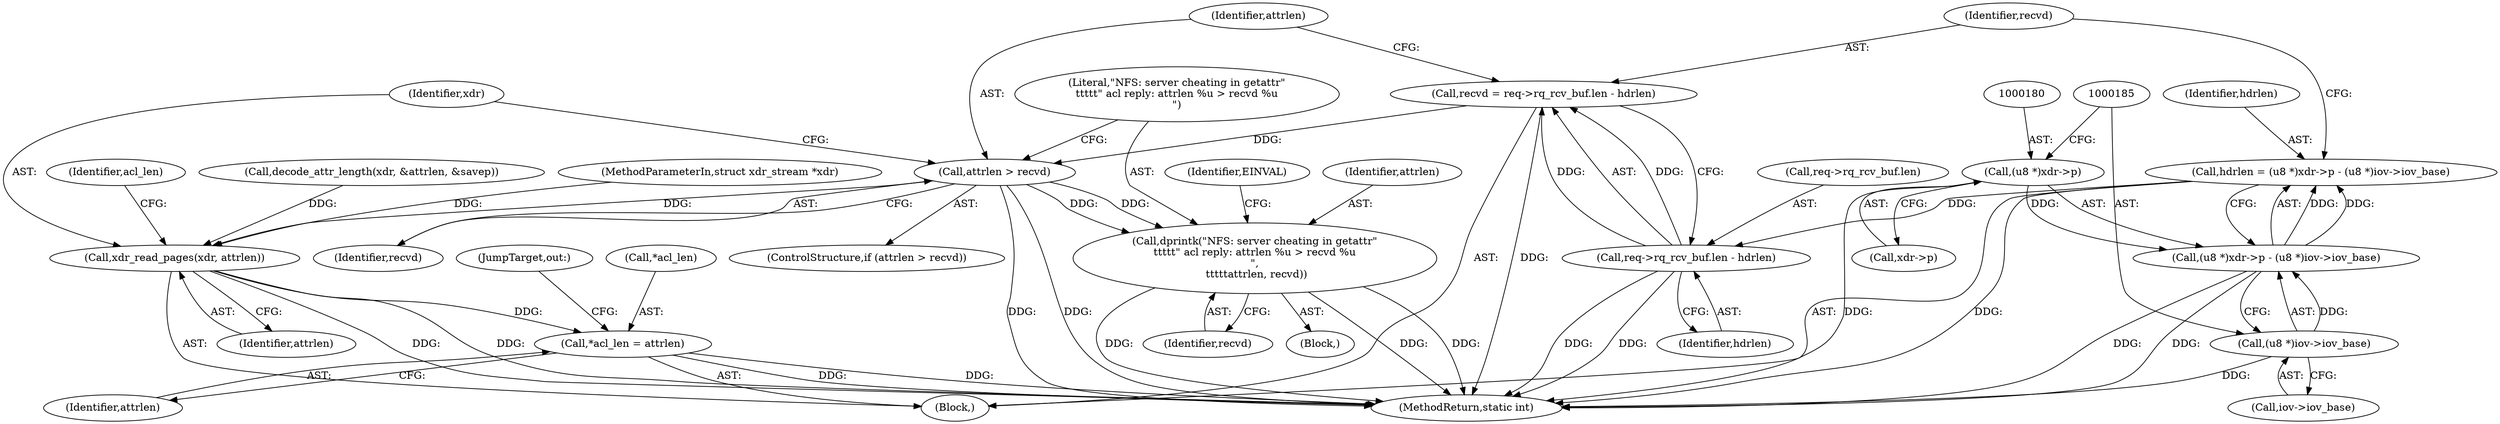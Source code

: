 digraph "1_linux_bf118a342f10dafe44b14451a1392c3254629a1f_2@API" {
"1000189" [label="(Call,recvd = req->rq_rcv_buf.len - hdrlen)"];
"1000191" [label="(Call,req->rq_rcv_buf.len - hdrlen)"];
"1000176" [label="(Call,hdrlen = (u8 *)xdr->p - (u8 *)iov->iov_base)"];
"1000178" [label="(Call,(u8 *)xdr->p - (u8 *)iov->iov_base)"];
"1000179" [label="(Call,(u8 *)xdr->p)"];
"1000184" [label="(Call,(u8 *)iov->iov_base)"];
"1000199" [label="(Call,attrlen > recvd)"];
"1000203" [label="(Call,dprintk(\"NFS: server cheating in getattr\"\n\t\t\t\t\t\" acl reply: attrlen %u > recvd %u\n\",\n \t\t\t\t\tattrlen, recvd))"];
"1000210" [label="(Call,xdr_read_pages(xdr, attrlen))"];
"1000213" [label="(Call,*acl_len = attrlen)"];
"1000177" [label="(Identifier,hdrlen)"];
"1000181" [label="(Call,xdr->p)"];
"1000102" [label="(MethodParameterIn,struct xdr_stream *xdr)"];
"1000203" [label="(Call,dprintk(\"NFS: server cheating in getattr\"\n\t\t\t\t\t\" acl reply: attrlen %u > recvd %u\n\",\n \t\t\t\t\tattrlen, recvd))"];
"1000190" [label="(Identifier,recvd)"];
"1000216" [label="(Identifier,attrlen)"];
"1000192" [label="(Call,req->rq_rcv_buf.len)"];
"1000213" [label="(Call,*acl_len = attrlen)"];
"1000189" [label="(Call,recvd = req->rq_rcv_buf.len - hdrlen)"];
"1000179" [label="(Call,(u8 *)xdr->p)"];
"1000215" [label="(Identifier,acl_len)"];
"1000202" [label="(Block,)"];
"1000212" [label="(Identifier,attrlen)"];
"1000204" [label="(Literal,\"NFS: server cheating in getattr\"\n\t\t\t\t\t\" acl reply: attrlen %u > recvd %u\n\")"];
"1000146" [label="(Call,decode_attr_length(xdr, &attrlen, &savep))"];
"1000210" [label="(Call,xdr_read_pages(xdr, attrlen))"];
"1000176" [label="(Call,hdrlen = (u8 *)xdr->p - (u8 *)iov->iov_base)"];
"1000201" [label="(Identifier,recvd)"];
"1000197" [label="(Identifier,hdrlen)"];
"1000186" [label="(Call,iov->iov_base)"];
"1000173" [label="(Block,)"];
"1000199" [label="(Call,attrlen > recvd)"];
"1000222" [label="(JumpTarget,out:)"];
"1000225" [label="(MethodReturn,static int)"];
"1000191" [label="(Call,req->rq_rcv_buf.len - hdrlen)"];
"1000200" [label="(Identifier,attrlen)"];
"1000209" [label="(Identifier,EINVAL)"];
"1000178" [label="(Call,(u8 *)xdr->p - (u8 *)iov->iov_base)"];
"1000214" [label="(Call,*acl_len)"];
"1000206" [label="(Identifier,recvd)"];
"1000205" [label="(Identifier,attrlen)"];
"1000211" [label="(Identifier,xdr)"];
"1000198" [label="(ControlStructure,if (attrlen > recvd))"];
"1000184" [label="(Call,(u8 *)iov->iov_base)"];
"1000189" -> "1000173"  [label="AST: "];
"1000189" -> "1000191"  [label="CFG: "];
"1000190" -> "1000189"  [label="AST: "];
"1000191" -> "1000189"  [label="AST: "];
"1000200" -> "1000189"  [label="CFG: "];
"1000189" -> "1000225"  [label="DDG: "];
"1000191" -> "1000189"  [label="DDG: "];
"1000191" -> "1000189"  [label="DDG: "];
"1000189" -> "1000199"  [label="DDG: "];
"1000191" -> "1000197"  [label="CFG: "];
"1000192" -> "1000191"  [label="AST: "];
"1000197" -> "1000191"  [label="AST: "];
"1000191" -> "1000225"  [label="DDG: "];
"1000191" -> "1000225"  [label="DDG: "];
"1000176" -> "1000191"  [label="DDG: "];
"1000176" -> "1000173"  [label="AST: "];
"1000176" -> "1000178"  [label="CFG: "];
"1000177" -> "1000176"  [label="AST: "];
"1000178" -> "1000176"  [label="AST: "];
"1000190" -> "1000176"  [label="CFG: "];
"1000176" -> "1000225"  [label="DDG: "];
"1000178" -> "1000176"  [label="DDG: "];
"1000178" -> "1000176"  [label="DDG: "];
"1000178" -> "1000184"  [label="CFG: "];
"1000179" -> "1000178"  [label="AST: "];
"1000184" -> "1000178"  [label="AST: "];
"1000178" -> "1000225"  [label="DDG: "];
"1000178" -> "1000225"  [label="DDG: "];
"1000179" -> "1000178"  [label="DDG: "];
"1000184" -> "1000178"  [label="DDG: "];
"1000179" -> "1000181"  [label="CFG: "];
"1000180" -> "1000179"  [label="AST: "];
"1000181" -> "1000179"  [label="AST: "];
"1000185" -> "1000179"  [label="CFG: "];
"1000179" -> "1000225"  [label="DDG: "];
"1000184" -> "1000186"  [label="CFG: "];
"1000185" -> "1000184"  [label="AST: "];
"1000186" -> "1000184"  [label="AST: "];
"1000184" -> "1000225"  [label="DDG: "];
"1000199" -> "1000198"  [label="AST: "];
"1000199" -> "1000201"  [label="CFG: "];
"1000200" -> "1000199"  [label="AST: "];
"1000201" -> "1000199"  [label="AST: "];
"1000204" -> "1000199"  [label="CFG: "];
"1000211" -> "1000199"  [label="CFG: "];
"1000199" -> "1000225"  [label="DDG: "];
"1000199" -> "1000225"  [label="DDG: "];
"1000199" -> "1000203"  [label="DDG: "];
"1000199" -> "1000203"  [label="DDG: "];
"1000199" -> "1000210"  [label="DDG: "];
"1000203" -> "1000202"  [label="AST: "];
"1000203" -> "1000206"  [label="CFG: "];
"1000204" -> "1000203"  [label="AST: "];
"1000205" -> "1000203"  [label="AST: "];
"1000206" -> "1000203"  [label="AST: "];
"1000209" -> "1000203"  [label="CFG: "];
"1000203" -> "1000225"  [label="DDG: "];
"1000203" -> "1000225"  [label="DDG: "];
"1000203" -> "1000225"  [label="DDG: "];
"1000210" -> "1000173"  [label="AST: "];
"1000210" -> "1000212"  [label="CFG: "];
"1000211" -> "1000210"  [label="AST: "];
"1000212" -> "1000210"  [label="AST: "];
"1000215" -> "1000210"  [label="CFG: "];
"1000210" -> "1000225"  [label="DDG: "];
"1000210" -> "1000225"  [label="DDG: "];
"1000146" -> "1000210"  [label="DDG: "];
"1000102" -> "1000210"  [label="DDG: "];
"1000210" -> "1000213"  [label="DDG: "];
"1000213" -> "1000173"  [label="AST: "];
"1000213" -> "1000216"  [label="CFG: "];
"1000214" -> "1000213"  [label="AST: "];
"1000216" -> "1000213"  [label="AST: "];
"1000222" -> "1000213"  [label="CFG: "];
"1000213" -> "1000225"  [label="DDG: "];
"1000213" -> "1000225"  [label="DDG: "];
}
